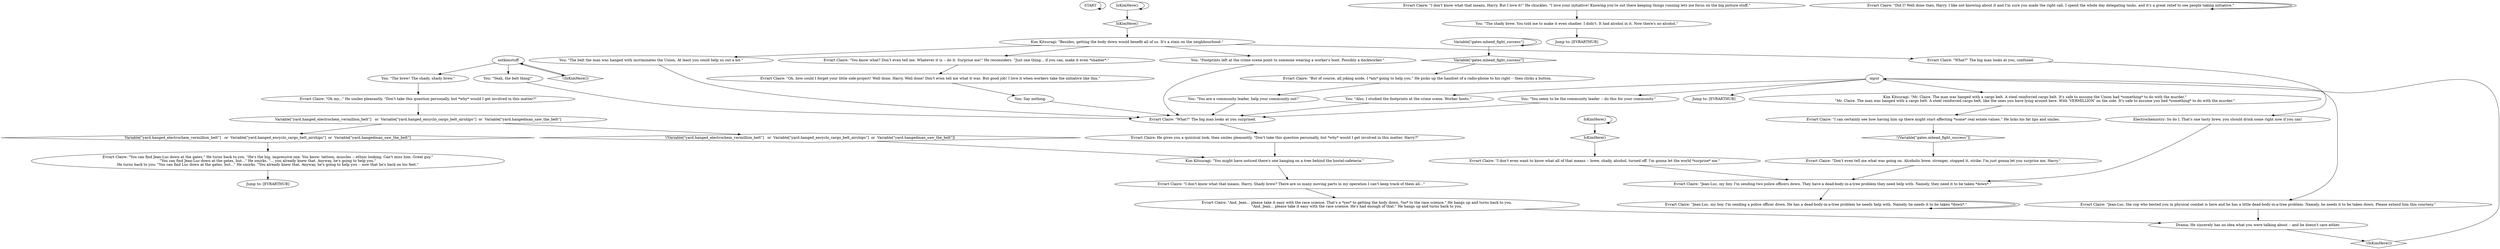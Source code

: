 # CONTAINERYARD / EVRART FAVORS
# "You seem to be very helpful, I got a favour to ask."
# ==================================================
digraph G {
	  0 [label="START"];
	  1 [label="input"];
	  2 [label="Evrart Claire: He gives you a quizzical look, then smiles pleasantly. \"Don't take this question personally, but *why* would I get involved in this matter, Harry?\""];
	  3 [label="You: \"The brew! The shady, shady brew.\""];
	  4 [label="You: \"The belt the man was hanged with incriminates the Union. At least you could help us out a bit.\""];
	  5 [label="You: \"Also, I studied the footprints at the crime scene. Worker boots.\""];
	  6 [label="Evrart Claire: \"I don't know what that means, Harry. Shady brew? There are so many moving parts in my operation I can't keep track of them all...\""];
	  7 [label="Evrart Claire: \"Oh my...\" He smiles pleasantly. \"Don't take this question personally, but *why* would I get involved in this matter?\""];
	  8 [label="Evrart Claire: \"Oh, how could I forget your little side-project! Well done, Harry. Well done! Don't even tell me what it was. But good job! I love it when workers take the initiative like this.\""];
	  9 [label="Drama: He sincerely has no idea what you were talking about -- and he doesn't care either."];
	  10 [label="Evrart Claire: \"You can find Jean-Luc down at the gates.\" He turns back to you. \"He's the big, impressive one. You know: tattoos, muscles -- ethnic looking. Can't miss him. Great guy.\"\n\"You can find Jean-Luc down at the gates, but...\" He smirks. \"... you already knew that. Anyway, he's going to help you.\"\nHe turns back to you: \"You can find Luc down at the gates, but...\" He smirks. \"You already knew that. Anyway, he's going to help you -- now that he's back on his feet.\"
"];
	  11 [label="Kim Kitsuragi: \"Mr. Claire. The man was hanged with a cargo belt. A steel reinforced cargo belt. It's safe to assume the Union had *something* to do with the murder.\"\n\"Mr. Claire. The man was hanged with a cargo belt. A steel reinforced cargo belt, like the ones you have lying around here. With 'VERMILLION' on the side. It's safe to assume you had *something* to do with the murder.\""];
	  12 [label="Evrart Claire: \"What?\" The big man looks at you surprised."];
	  13 [label="Evrart Claire: \"I can certainly see how having him up there might start affecting *some* real estate values.\" He licks his fat lips and smiles."];
	  14 [label="Kim Kitsuragi: \"Besides, getting the body down would benefit all of us. It's a stain on the neighbourhood.\""];
	  15 [label="Kim Kitsuragi: \"You might have noticed there's one hanging on a tree behind the hostel-cafeteria.\""];
	  16 [label="notkimstuff"];
	  17 [label="Evrart Claire: \"Jean-Luc, my boy. I'm sending a police officer down. He has a dead-body-in-a-tree problem he needs help with. Namely, he needs it to be taken *down*.\""];
	  18 [label="Evrart Claire: \"And, Jean... please take it easy with the race science. That's a *yes* to getting the body down, *no* to the race science.\" He hangs up and turns back to you.\n\"And. Jean... please take it easy with the race science. He's had enough of that.\" He hangs up and turns back to you.
"];
	  19 [label="Evrart Claire: \"You know what? Don't even tell me. Whatever it is -- do it. Surprise me!\" He reconsiders. \"Just one thing... if you can, make it even *shadier*.\""];
	  20 [label="You: Say nothing."];
	  21 [label="Electrochemistry: So do I. That's one tasty brew, you should drink some right now if you can!"];
	  22 [label="You: \"The shady brew. You told me to make it even shadier. I didn't. It had alcohol in it. Now there's no alcohol.\""];
	  23 [label="Evrart Claire: \"Don't even tell me what was going on. Alcoholic brew, stronger, stopped it, strike. I'm just gonna let you surprise me, Harry.\""];
	  24 [label="IsKimHere()"];
	  25 [label="IsKimHere()", shape=diamond];
	  26 [label="!(IsKimHere())", shape=diamond];
	  27 [label="You: \"Footprints left at the crime scene point to someone wearing a worker's boot. Possibly a dockworker.\""];
	  28 [label="You: \"You are a community leader, help your community out!\""];
	  29 [label="Variable[\"gates.mhead_fight_success\"]"];
	  30 [label="Variable[\"gates.mhead_fight_success\"]", shape=diamond];
	  31 [label="!(Variable[\"gates.mhead_fight_success\"])", shape=diamond];
	  32 [label="Evrart Claire: \"But of course, all joking aside, I *am* going to help you.\" He picks up the handset of a radio-phone to his right -- then clicks a button."];
	  33 [label="Evrart Claire: \"Jean-Luc, the cop who bested you in physical combat is here and he has a little dead-body-in-a-tree problem. Namely, he needs it to be taken down. Please extend him this courtesy.\""];
	  34 [label="Evrart Claire: \"What?\" The big man looks at you, confused."];
	  35 [label="You: \"Yeah, the belt thing!\""];
	  36 [label="You: \"You seem to be the community leader -- do this for your community.\""];
	  37 [label="IsKimHere()"];
	  38 [label="IsKimHere()", shape=diamond];
	  39 [label="!(IsKimHere())", shape=diamond];
	  40 [label="Jump to: [EVRARTHUB]"];
	  41 [label="Evrart Claire: \"Did I? Well done then, Harry. I like not knowing about it and I'm sure you made the right call. I spend the whole day delegating tasks, and it's a great relief to see people taking initiative.\""];
	  42 [label="Evrart Claire: \"I don't even want to know what all of that means -- brew, shady, alcohol, turned off. I'm gonna let the world *surprise* me.\""];
	  43 [label="Evrart Claire: \"Jean-Luc, my boy. I'm sending two police officers down. They have a dead-body-in-a-tree problem they need help with. Namely, they need it to be taken *down*.\""];
	  44 [label="Jump to: [EVRARTHUB]"];
	  45 [label="Jump to: [EVRARTHUB]"];
	  46 [label="Evrart Claire: \"I don't know what that means, Harry. But I love it!\" He chuckles. \"I love your initiative! Knowing you're out there keeping things running lets me focus on the big picture stuff.\""];
	  47 [label="Variable[\"yard.hanged_electrochem_vermillion_belt\"]   or  Variable[\"yard.hanged_encyclo_cargo_belt_airships\"]  or  Variable[\"yard.hangedman_saw_the_belt\"]"];
	  48 [label="Variable[\"yard.hanged_electrochem_vermillion_belt\"]   or  Variable[\"yard.hanged_encyclo_cargo_belt_airships\"]  or  Variable[\"yard.hangedman_saw_the_belt\"]", shape=diamond];
	  49 [label="!(Variable[\"yard.hanged_electrochem_vermillion_belt\"]   or  Variable[\"yard.hanged_encyclo_cargo_belt_airships\"]  or  Variable[\"yard.hangedman_saw_the_belt\"])", shape=diamond];
	  0 -> 0
	  1 -> 33
	  1 -> 36
	  1 -> 5
	  1 -> 11
	  1 -> 45
	  2 -> 15
	  3 -> 7
	  4 -> 12
	  5 -> 12
	  6 -> 18
	  7 -> 47
	  8 -> 20
	  9 -> 39
	  10 -> 44
	  11 -> 13
	  12 -> 2
	  13 -> 31
	  14 -> 27
	  14 -> 34
	  14 -> 19
	  14 -> 4
	  15 -> 6
	  16 -> 35
	  16 -> 26
	  16 -> 3
	  17 -> 17
	  18 -> 9
	  19 -> 8
	  20 -> 12
	  21 -> 43
	  22 -> 40
	  23 -> 43
	  24 -> 24
	  24 -> 25
	  25 -> 42
	  26 -> 16
	  27 -> 12
	  28 -> 12
	  29 -> 29
	  29 -> 30
	  30 -> 32
	  31 -> 23
	  32 -> 28
	  33 -> 9
	  34 -> 21
	  35 -> 12
	  36 -> 12
	  37 -> 37
	  37 -> 38
	  38 -> 14
	  39 -> 1
	  41 -> 41
	  42 -> 43
	  43 -> 17
	  46 -> 22
	  47 -> 48
	  47 -> 49
	  48 -> 10
	  49 -> 15
}

